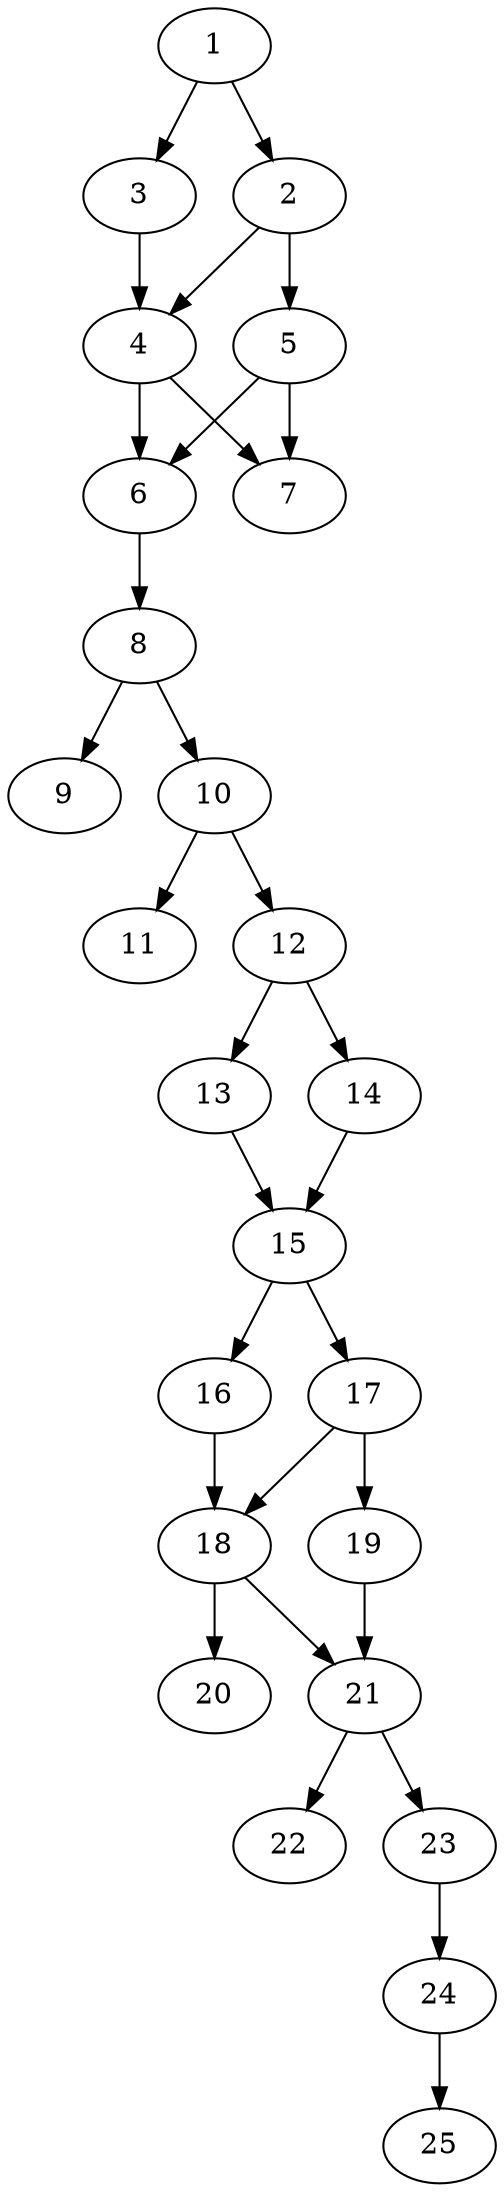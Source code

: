 // DAG automatically generated by daggen at Thu Oct  3 14:00:39 2019
// ./daggen --dot -n 25 --ccr 0.3 --fat 0.3 --regular 0.9 --density 0.6 --mindata 5242880 --maxdata 52428800 
digraph G {
  1 [size="68993707", alpha="0.09", expect_size="20698112"] 
  1 -> 2 [size ="20698112"]
  1 -> 3 [size ="20698112"]
  2 [size="28020053", alpha="0.19", expect_size="8406016"] 
  2 -> 4 [size ="8406016"]
  2 -> 5 [size ="8406016"]
  3 [size="96290133", alpha="0.19", expect_size="28887040"] 
  3 -> 4 [size ="28887040"]
  4 [size="154777600", alpha="0.17", expect_size="46433280"] 
  4 -> 6 [size ="46433280"]
  4 -> 7 [size ="46433280"]
  5 [size="87063893", alpha="0.17", expect_size="26119168"] 
  5 -> 6 [size ="26119168"]
  5 -> 7 [size ="26119168"]
  6 [size="114548053", alpha="0.08", expect_size="34364416"] 
  6 -> 8 [size ="34364416"]
  7 [size="50660693", alpha="0.10", expect_size="15198208"] 
  8 [size="42315093", alpha="0.10", expect_size="12694528"] 
  8 -> 9 [size ="12694528"]
  8 -> 10 [size ="12694528"]
  9 [size="73274027", alpha="0.02", expect_size="21982208"] 
  10 [size="56405333", alpha="0.06", expect_size="16921600"] 
  10 -> 11 [size ="16921600"]
  10 -> 12 [size ="16921600"]
  11 [size="164423680", alpha="0.13", expect_size="49327104"] 
  12 [size="75328853", alpha="0.06", expect_size="22598656"] 
  12 -> 13 [size ="22598656"]
  12 -> 14 [size ="22598656"]
  13 [size="66351787", alpha="0.09", expect_size="19905536"] 
  13 -> 15 [size ="19905536"]
  14 [size="59924480", alpha="0.01", expect_size="17977344"] 
  14 -> 15 [size ="17977344"]
  15 [size="33245867", alpha="0.10", expect_size="9973760"] 
  15 -> 16 [size ="9973760"]
  15 -> 17 [size ="9973760"]
  16 [size="170752000", alpha="0.19", expect_size="51225600"] 
  16 -> 18 [size ="51225600"]
  17 [size="77516800", alpha="0.06", expect_size="23255040"] 
  17 -> 18 [size ="23255040"]
  17 -> 19 [size ="23255040"]
  18 [size="153579520", alpha="0.07", expect_size="46073856"] 
  18 -> 20 [size ="46073856"]
  18 -> 21 [size ="46073856"]
  19 [size="71092907", alpha="0.03", expect_size="21327872"] 
  19 -> 21 [size ="21327872"]
  20 [size="83783680", alpha="0.13", expect_size="25135104"] 
  21 [size="130498560", alpha="0.09", expect_size="39149568"] 
  21 -> 22 [size ="39149568"]
  21 -> 23 [size ="39149568"]
  22 [size="74212693", alpha="0.06", expect_size="22263808"] 
  23 [size="119173120", alpha="0.14", expect_size="35751936"] 
  23 -> 24 [size ="35751936"]
  24 [size="34764800", alpha="0.19", expect_size="10429440"] 
  24 -> 25 [size ="10429440"]
  25 [size="45697707", alpha="0.12", expect_size="13709312"] 
}
